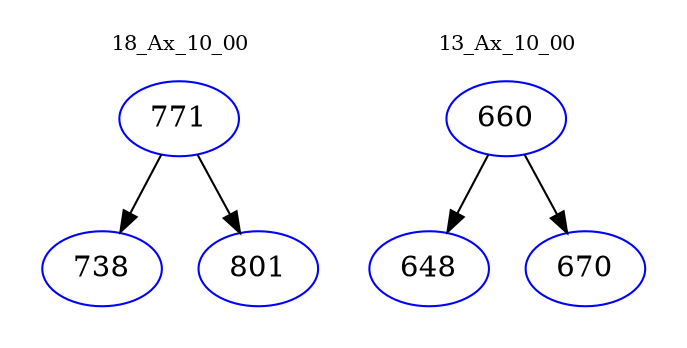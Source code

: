 digraph{
subgraph cluster_0 {
color = white
label = "18_Ax_10_00";
fontsize=10;
T0_771 [label="771", color="blue"]
T0_771 -> T0_738 [color="black"]
T0_738 [label="738", color="blue"]
T0_771 -> T0_801 [color="black"]
T0_801 [label="801", color="blue"]
}
subgraph cluster_1 {
color = white
label = "13_Ax_10_00";
fontsize=10;
T1_660 [label="660", color="blue"]
T1_660 -> T1_648 [color="black"]
T1_648 [label="648", color="blue"]
T1_660 -> T1_670 [color="black"]
T1_670 [label="670", color="blue"]
}
}
